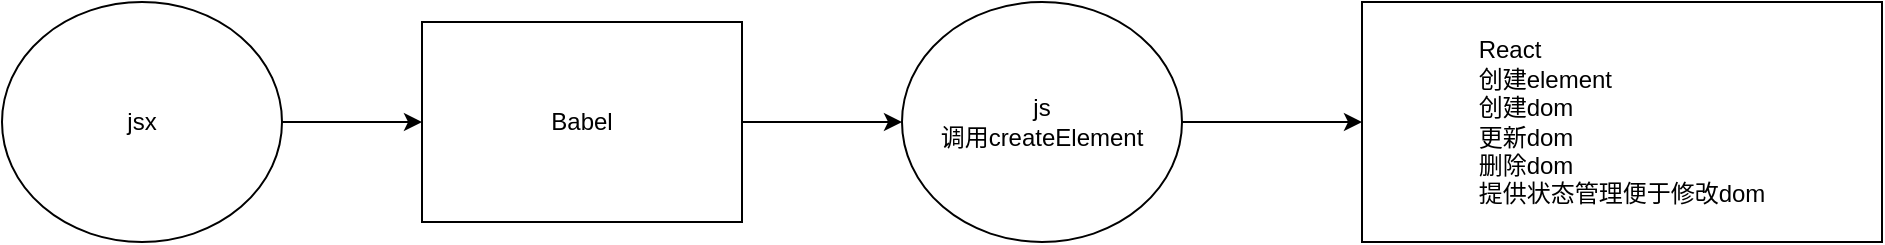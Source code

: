 <mxfile>
    <diagram id="e9wx4ZKmIvrWyd1qI5wS" name="Page-1">
        <mxGraphModel dx="1058" dy="773" grid="1" gridSize="10" guides="1" tooltips="1" connect="1" arrows="1" fold="1" page="1" pageScale="1" pageWidth="827" pageHeight="1169" math="0" shadow="0">
            <root>
                <mxCell id="0"/>
                <mxCell id="1" parent="0"/>
                <mxCell id="8" style="edgeStyle=none;html=1;exitX=1;exitY=0.5;exitDx=0;exitDy=0;entryX=0;entryY=0.5;entryDx=0;entryDy=0;" edge="1" parent="1" source="2" target="4">
                    <mxGeometry relative="1" as="geometry"/>
                </mxCell>
                <mxCell id="2" value="jsx" style="ellipse;whiteSpace=wrap;html=1;" vertex="1" parent="1">
                    <mxGeometry x="90" y="250" width="140" height="120" as="geometry"/>
                </mxCell>
                <mxCell id="9" style="edgeStyle=none;html=1;exitX=1;exitY=0.5;exitDx=0;exitDy=0;" edge="1" parent="1" source="4" target="6">
                    <mxGeometry relative="1" as="geometry"/>
                </mxCell>
                <mxCell id="4" value="Babel" style="rounded=0;whiteSpace=wrap;html=1;" vertex="1" parent="1">
                    <mxGeometry x="300" y="260" width="160" height="100" as="geometry"/>
                </mxCell>
                <mxCell id="10" style="edgeStyle=none;html=1;exitX=1;exitY=0.5;exitDx=0;exitDy=0;entryX=0;entryY=0.5;entryDx=0;entryDy=0;" edge="1" parent="1" source="6" target="7">
                    <mxGeometry relative="1" as="geometry"/>
                </mxCell>
                <mxCell id="6" value="js&lt;br&gt;调用createElement" style="ellipse;whiteSpace=wrap;html=1;" vertex="1" parent="1">
                    <mxGeometry x="540" y="250" width="140" height="120" as="geometry"/>
                </mxCell>
                <mxCell id="7" value="&lt;div style=&quot;text-align: left&quot;&gt;&lt;span&gt;React&lt;/span&gt;&lt;/div&gt;&lt;div style=&quot;text-align: left&quot;&gt;&lt;span&gt;创建element&lt;/span&gt;&lt;/div&gt;&lt;span&gt;&lt;div style=&quot;text-align: left&quot;&gt;&lt;span&gt;创建dom&lt;/span&gt;&lt;/div&gt;&lt;div style=&quot;text-align: left&quot;&gt;&lt;span&gt;更新dom&lt;/span&gt;&lt;/div&gt;&lt;div style=&quot;text-align: left&quot;&gt;&lt;span&gt;删除dom&lt;/span&gt;&lt;/div&gt;&lt;div style=&quot;text-align: left&quot;&gt;&lt;span&gt;提供状态管理便于修改dom&lt;/span&gt;&lt;/div&gt;&lt;/span&gt;" style="rounded=0;whiteSpace=wrap;html=1;" vertex="1" parent="1">
                    <mxGeometry x="770" y="250" width="260" height="120" as="geometry"/>
                </mxCell>
            </root>
        </mxGraphModel>
    </diagram>
</mxfile>